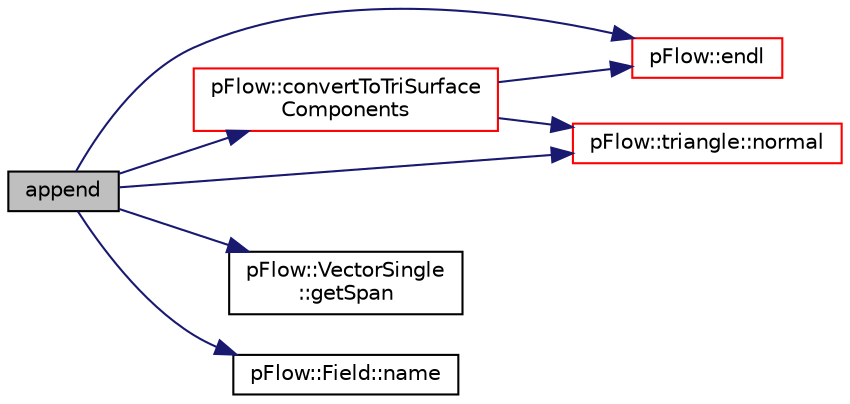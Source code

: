 digraph "append"
{
 // LATEX_PDF_SIZE
  edge [fontname="Helvetica",fontsize="10",labelfontname="Helvetica",labelfontsize="10"];
  node [fontname="Helvetica",fontsize="10",shape=record];
  rankdir="LR";
  Node1 [label="append",height=0.2,width=0.4,color="black", fillcolor="grey75", style="filled", fontcolor="black",tooltip=" "];
  Node1 -> Node2 [color="midnightblue",fontsize="10",style="solid",fontname="Helvetica"];
  Node2 [label="pFlow::convertToTriSurface\lComponents",height=0.2,width=0.4,color="red", fillcolor="white", style="filled",URL="$namespacepFlow.html#afac8884995f33a14312960a0de0be66c",tooltip=" "];
  Node2 -> Node6 [color="midnightblue",fontsize="10",style="solid",fontname="Helvetica"];
  Node6 [label="pFlow::endl",height=0.2,width=0.4,color="red", fillcolor="white", style="filled",URL="$namespacepFlow.html#aba8f0c455a3fdb4b05ad33a25b13b189",tooltip="Add newline and flush stream."];
  Node2 -> Node9 [color="midnightblue",fontsize="10",style="solid",fontname="Helvetica"];
  Node9 [label="pFlow::triangle::normal",height=0.2,width=0.4,color="red", fillcolor="white", style="filled",URL="$namespacepFlow_1_1triangle.html#ac08cdb1c0031ef0cc9161c6e72174b34",tooltip=" "];
  Node1 -> Node6 [color="midnightblue",fontsize="10",style="solid",fontname="Helvetica"];
  Node1 -> Node22 [color="midnightblue",fontsize="10",style="solid",fontname="Helvetica"];
  Node22 [label="pFlow::VectorSingle\l::getSpan",height=0.2,width=0.4,color="black", fillcolor="white", style="filled",URL="$classpFlow_1_1VectorSingle.html#aeb92f4ec32451de9f2f887d9117fd88f",tooltip=" "];
  Node1 -> Node23 [color="midnightblue",fontsize="10",style="solid",fontname="Helvetica"];
  Node23 [label="pFlow::Field::name",height=0.2,width=0.4,color="black", fillcolor="white", style="filled",URL="$classpFlow_1_1Field.html#a83f9a8e30fb37f90e9a6436f4470aaa2",tooltip=" "];
  Node1 -> Node9 [color="midnightblue",fontsize="10",style="solid",fontname="Helvetica"];
}
